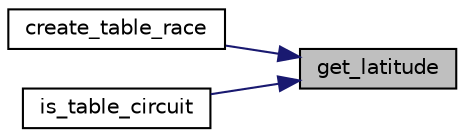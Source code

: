 digraph "get_latitude"
{
 // LATEX_PDF_SIZE
  edge [fontname="Helvetica",fontsize="10",labelfontname="Helvetica",labelfontsize="10"];
  node [fontname="Helvetica",fontsize="10",shape=record];
  rankdir="RL";
  Node1 [label="get_latitude",height=0.2,width=0.4,color="black", fillcolor="grey75", style="filled", fontcolor="black",tooltip="getter for the latitude of the stopover"];
  Node1 -> Node2 [dir="back",color="midnightblue",fontsize="10",style="solid",fontname="Helvetica"];
  Node2 [label="create_table_race",height=0.2,width=0.4,color="black", fillcolor="white", style="filled",URL="$course__tableau_8c.html#a86e55c427f4b3c9bd96df86d84138408",tooltip=" "];
  Node1 -> Node3 [dir="back",color="midnightblue",fontsize="10",style="solid",fontname="Helvetica"];
  Node3 [label="is_table_circuit",height=0.2,width=0.4,color="black", fillcolor="white", style="filled",URL="$course__tableau_8c.html#a11eb02d4d307249e0a9b14912df0bab4",tooltip="Used to determine if the race is a circuit."];
}
